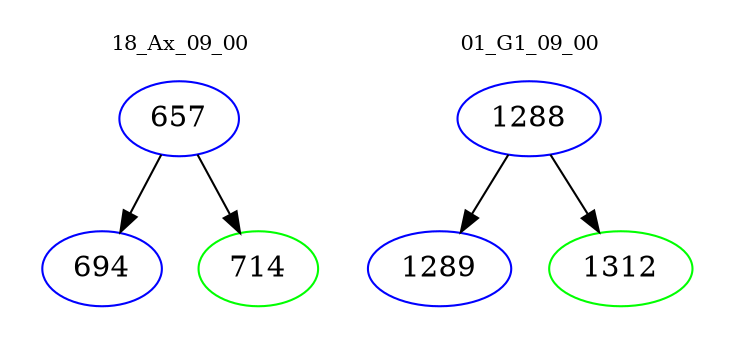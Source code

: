 digraph{
subgraph cluster_0 {
color = white
label = "18_Ax_09_00";
fontsize=10;
T0_657 [label="657", color="blue"]
T0_657 -> T0_694 [color="black"]
T0_694 [label="694", color="blue"]
T0_657 -> T0_714 [color="black"]
T0_714 [label="714", color="green"]
}
subgraph cluster_1 {
color = white
label = "01_G1_09_00";
fontsize=10;
T1_1288 [label="1288", color="blue"]
T1_1288 -> T1_1289 [color="black"]
T1_1289 [label="1289", color="blue"]
T1_1288 -> T1_1312 [color="black"]
T1_1312 [label="1312", color="green"]
}
}
